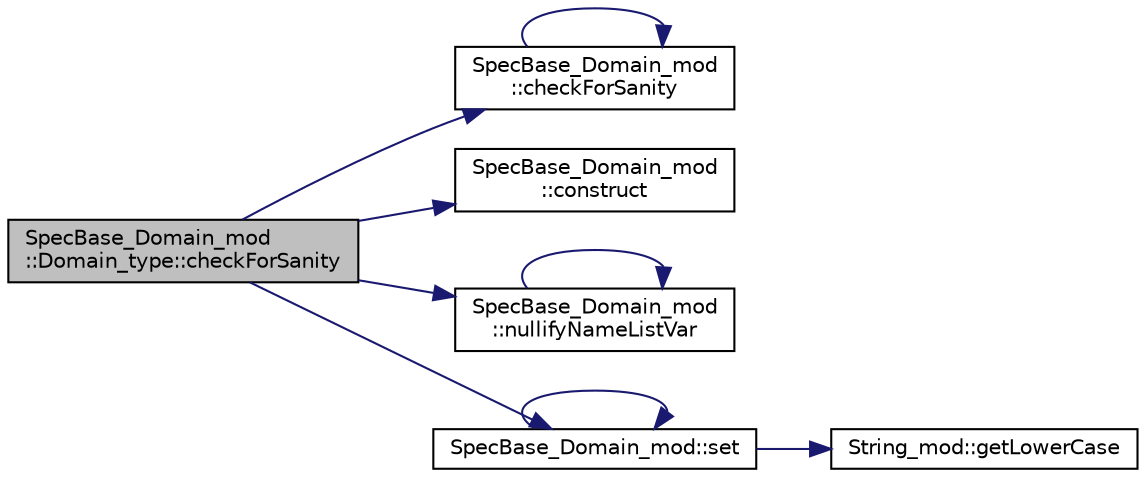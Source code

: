 digraph "SpecBase_Domain_mod::Domain_type::checkForSanity"
{
 // LATEX_PDF_SIZE
  edge [fontname="Helvetica",fontsize="10",labelfontname="Helvetica",labelfontsize="10"];
  node [fontname="Helvetica",fontsize="10",shape=record];
  rankdir="LR";
  Node1 [label="SpecBase_Domain_mod\l::Domain_type::checkForSanity",height=0.2,width=0.4,color="black", fillcolor="grey75", style="filled", fontcolor="black",tooltip=" "];
  Node1 -> Node2 [color="midnightblue",fontsize="10",style="solid",fontname="Helvetica"];
  Node2 [label="SpecBase_Domain_mod\l::checkForSanity",height=0.2,width=0.4,color="black", fillcolor="white", style="filled",URL="$namespaceSpecBase__Domain__mod.html#a44882acd957d485393f41320375f0e75",tooltip=" "];
  Node2 -> Node2 [color="midnightblue",fontsize="10",style="solid",fontname="Helvetica"];
  Node1 -> Node3 [color="midnightblue",fontsize="10",style="solid",fontname="Helvetica"];
  Node3 [label="SpecBase_Domain_mod\l::construct",height=0.2,width=0.4,color="black", fillcolor="white", style="filled",URL="$namespaceSpecBase__Domain__mod.html#a94ed9f7e196ef13960e5fd5a01a66260",tooltip=" "];
  Node1 -> Node4 [color="midnightblue",fontsize="10",style="solid",fontname="Helvetica"];
  Node4 [label="SpecBase_Domain_mod\l::nullifyNameListVar",height=0.2,width=0.4,color="black", fillcolor="white", style="filled",URL="$namespaceSpecBase__Domain__mod.html#a0d4b2f52afc1e2e53ac4c965f46ad2d9",tooltip=" "];
  Node4 -> Node4 [color="midnightblue",fontsize="10",style="solid",fontname="Helvetica"];
  Node1 -> Node5 [color="midnightblue",fontsize="10",style="solid",fontname="Helvetica"];
  Node5 [label="SpecBase_Domain_mod::set",height=0.2,width=0.4,color="black", fillcolor="white", style="filled",URL="$namespaceSpecBase__Domain__mod.html#ada33237ac136a11958347c966a60c8f9",tooltip=" "];
  Node5 -> Node6 [color="midnightblue",fontsize="10",style="solid",fontname="Helvetica"];
  Node6 [label="String_mod::getLowerCase",height=0.2,width=0.4,color="black", fillcolor="white", style="filled",URL="$namespaceString__mod.html#ade10dffb10b5ed445fec280457aa9eb4",tooltip="Return the lowercase of the input assumed-size character vector."];
  Node5 -> Node5 [color="midnightblue",fontsize="10",style="solid",fontname="Helvetica"];
}
